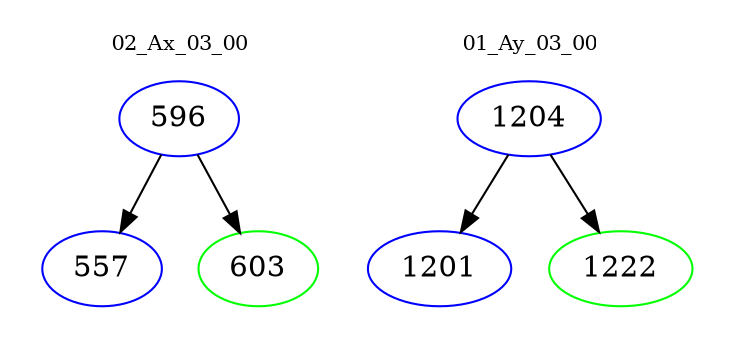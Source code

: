 digraph{
subgraph cluster_0 {
color = white
label = "02_Ax_03_00";
fontsize=10;
T0_596 [label="596", color="blue"]
T0_596 -> T0_557 [color="black"]
T0_557 [label="557", color="blue"]
T0_596 -> T0_603 [color="black"]
T0_603 [label="603", color="green"]
}
subgraph cluster_1 {
color = white
label = "01_Ay_03_00";
fontsize=10;
T1_1204 [label="1204", color="blue"]
T1_1204 -> T1_1201 [color="black"]
T1_1201 [label="1201", color="blue"]
T1_1204 -> T1_1222 [color="black"]
T1_1222 [label="1222", color="green"]
}
}
